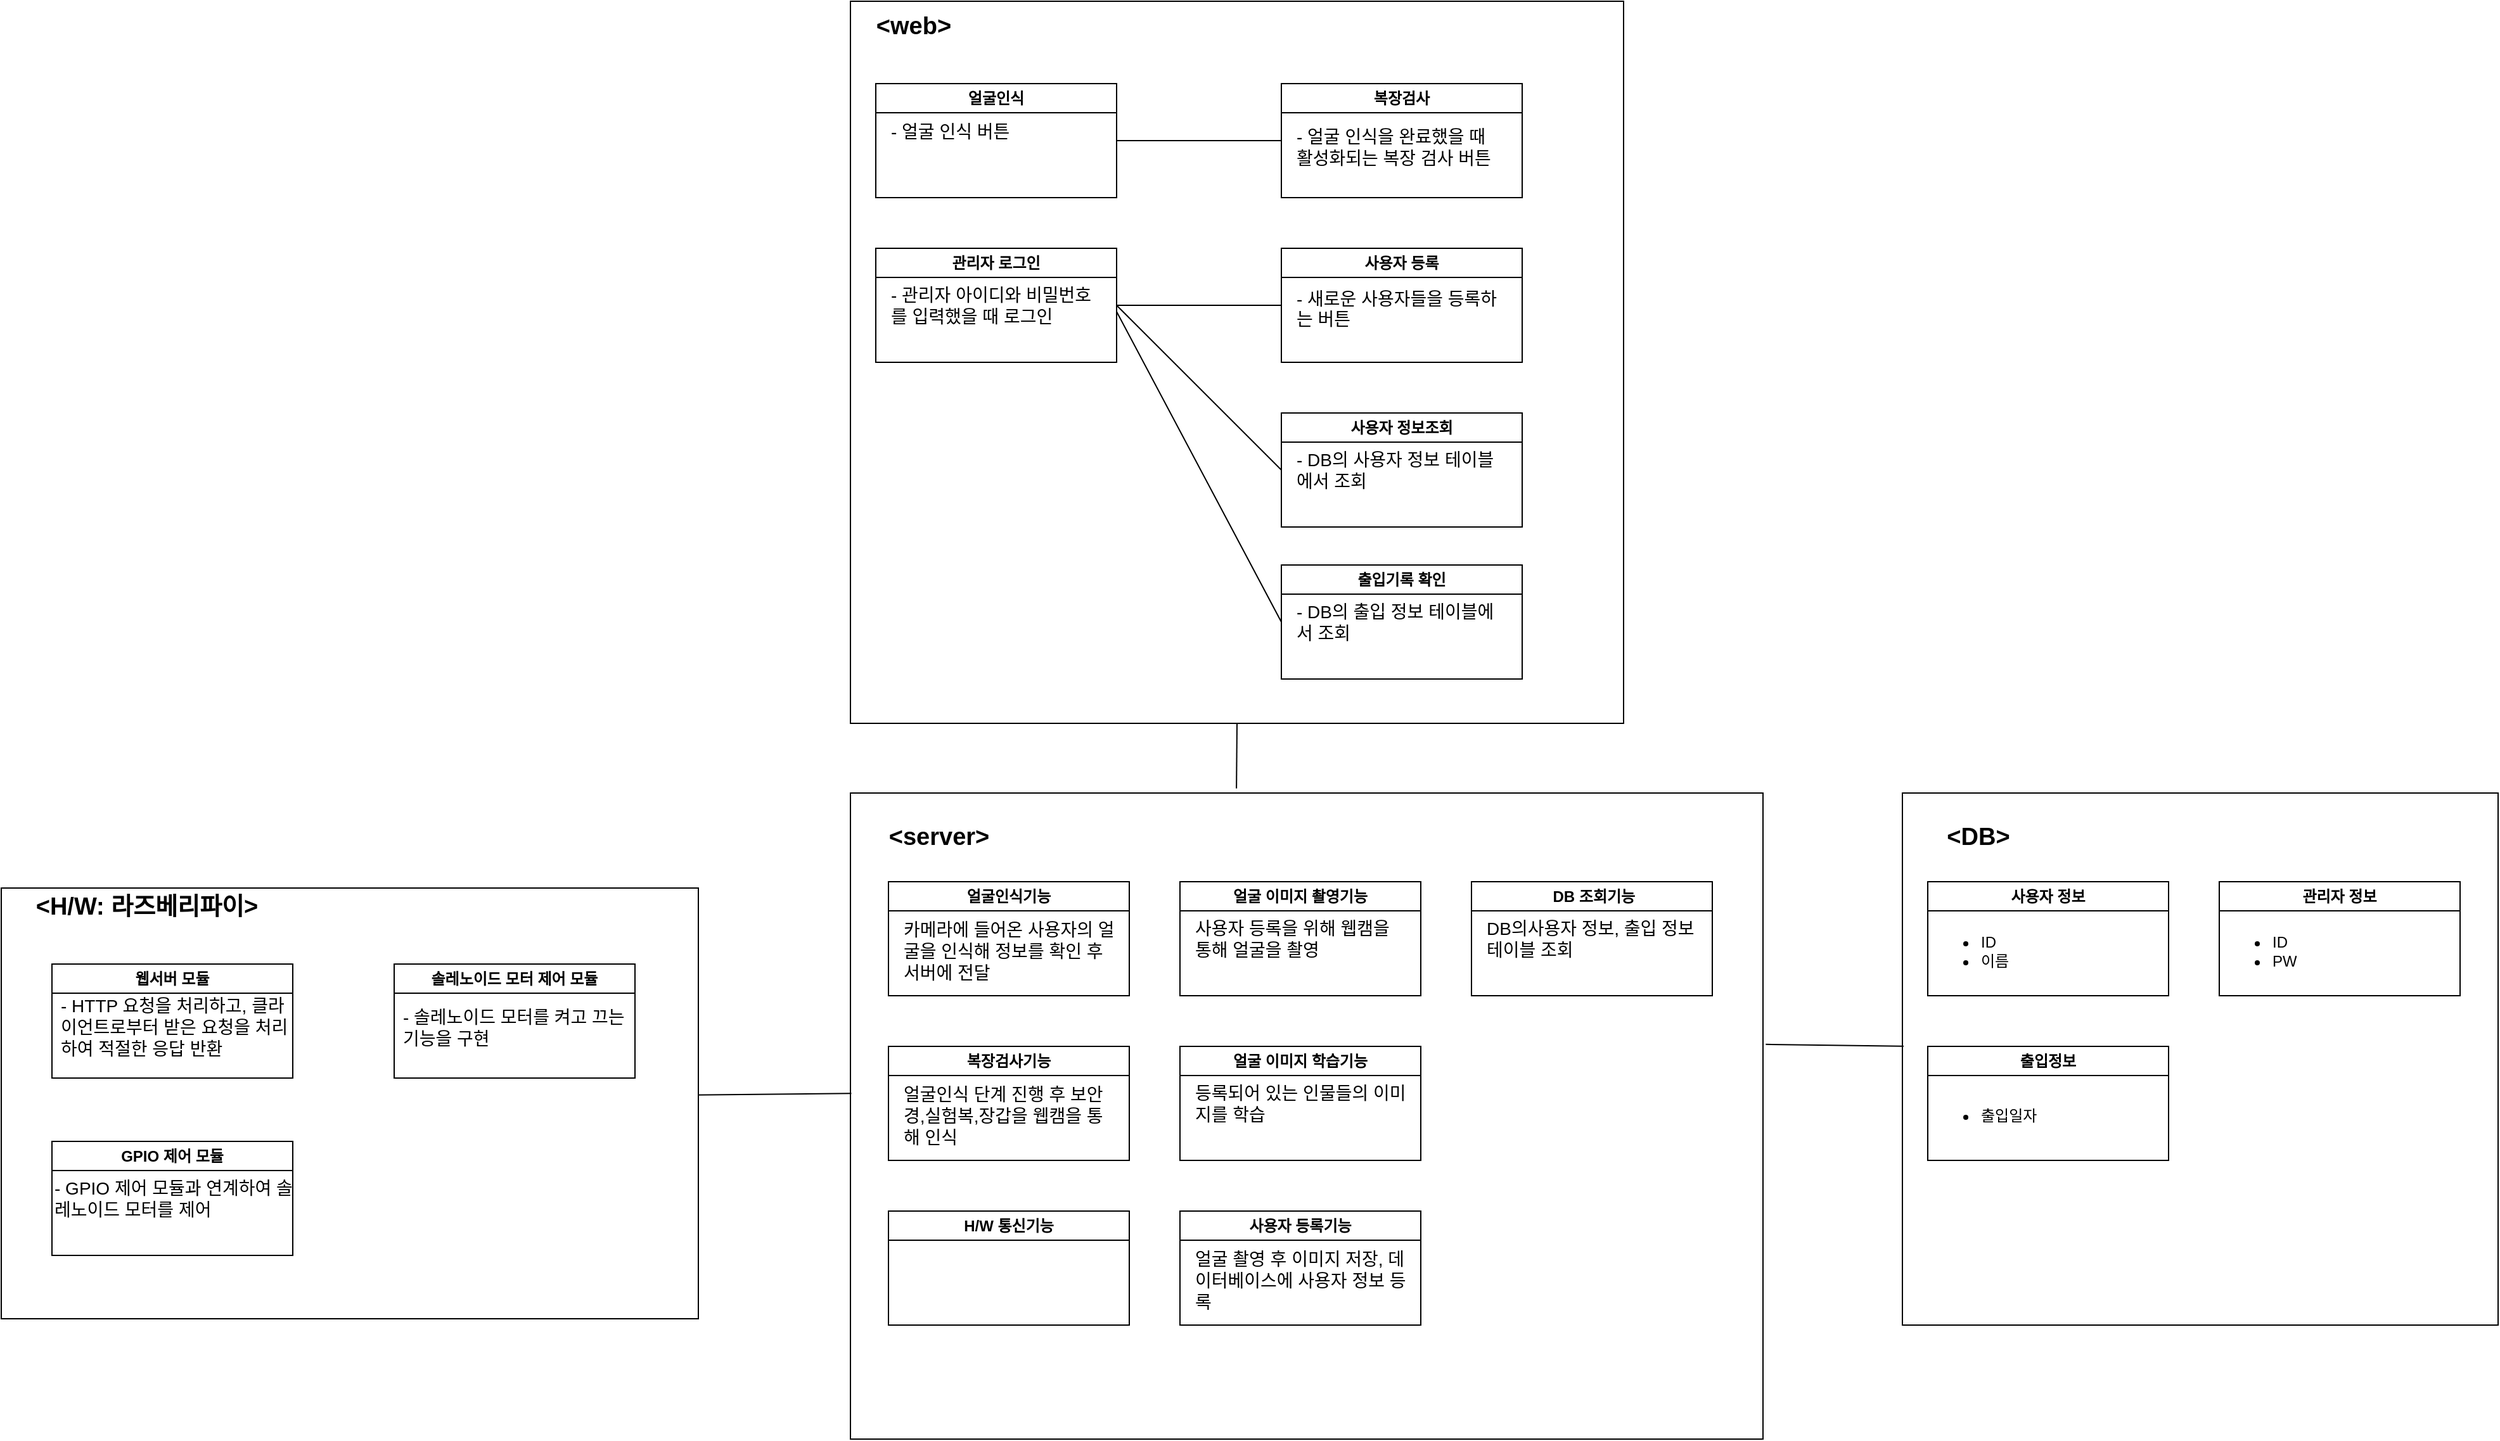 <mxfile version="24.0.7" type="github">
  <diagram name="페이지-1" id="cVkGqJgbz8isUfyHQbIr">
    <mxGraphModel dx="4052" dy="1393" grid="1" gridSize="10" guides="1" tooltips="1" connect="1" arrows="1" fold="1" page="1" pageScale="1" pageWidth="827" pageHeight="1169" math="0" shadow="0">
      <root>
        <mxCell id="0" />
        <mxCell id="1" parent="0" />
        <mxCell id="4EKOW522FUMu7rKATV5h-2" value="" style="rounded=0;whiteSpace=wrap;html=1;" vertex="1" parent="1">
          <mxGeometry x="120" y="15" width="610" height="570" as="geometry" />
        </mxCell>
        <mxCell id="4EKOW522FUMu7rKATV5h-3" value="얼굴인식" style="swimlane;whiteSpace=wrap;html=1;" vertex="1" parent="1">
          <mxGeometry x="140" y="80" width="190" height="90" as="geometry" />
        </mxCell>
        <mxCell id="4EKOW522FUMu7rKATV5h-4" value="&lt;div&gt;&lt;font style=&quot;font-size: 14px;&quot;&gt;- 얼굴 인식 버튼&lt;/font&gt;&lt;/div&gt;&lt;div&gt;&lt;br&gt;&lt;/div&gt;" style="text;html=1;align=left;verticalAlign=middle;whiteSpace=wrap;rounded=0;" vertex="1" parent="4EKOW522FUMu7rKATV5h-3">
          <mxGeometry x="10" y="30" width="130" height="30" as="geometry" />
        </mxCell>
        <mxCell id="4EKOW522FUMu7rKATV5h-5" value="&lt;font style=&quot;vertical-align: inherit;&quot;&gt;&lt;font style=&quot;vertical-align: inherit;&quot;&gt;복장검사&lt;/font&gt;&lt;/font&gt;" style="swimlane;whiteSpace=wrap;html=1;" vertex="1" parent="1">
          <mxGeometry x="460" y="80" width="190" height="90" as="geometry" />
        </mxCell>
        <mxCell id="4EKOW522FUMu7rKATV5h-6" value="&lt;font style=&quot;font-size: 14px;&quot;&gt;- 얼굴 인식을 완료했을 때 활성화되는 복장 검사 버튼&lt;/font&gt;" style="text;html=1;align=left;verticalAlign=middle;whiteSpace=wrap;rounded=0;" vertex="1" parent="4EKOW522FUMu7rKATV5h-5">
          <mxGeometry x="10" y="40" width="160" height="20" as="geometry" />
        </mxCell>
        <mxCell id="4EKOW522FUMu7rKATV5h-7" value="&amp;lt;web&amp;gt;" style="text;html=1;align=center;verticalAlign=middle;whiteSpace=wrap;rounded=0;fontStyle=1;fontSize=19;" vertex="1" parent="1">
          <mxGeometry x="140" y="20" width="60" height="30" as="geometry" />
        </mxCell>
        <mxCell id="4EKOW522FUMu7rKATV5h-8" value="&lt;font style=&quot;vertical-align: inherit;&quot;&gt;&lt;font style=&quot;vertical-align: inherit;&quot;&gt;관리자 로그인&lt;/font&gt;&lt;/font&gt;" style="swimlane;whiteSpace=wrap;html=1;startSize=23;" vertex="1" parent="1">
          <mxGeometry x="140" y="210" width="190" height="90" as="geometry" />
        </mxCell>
        <mxCell id="4EKOW522FUMu7rKATV5h-9" value="&lt;font style=&quot;font-size: 14px;&quot;&gt;- 관리자 아이디와 비밀번호를 입력했을 때 로그인&lt;/font&gt;" style="text;html=1;align=left;verticalAlign=middle;whiteSpace=wrap;rounded=0;" vertex="1" parent="4EKOW522FUMu7rKATV5h-8">
          <mxGeometry x="10" y="30" width="170" height="30" as="geometry" />
        </mxCell>
        <mxCell id="4EKOW522FUMu7rKATV5h-10" value="사용자 등록" style="swimlane;whiteSpace=wrap;html=1;startSize=23;" vertex="1" parent="1">
          <mxGeometry x="460" y="210" width="190" height="90" as="geometry" />
        </mxCell>
        <mxCell id="4EKOW522FUMu7rKATV5h-11" value="&lt;div&gt;&lt;font style=&quot;font-size: 14px;&quot;&gt;- 새로운 사용자들을 등록하는 버튼&lt;/font&gt;&lt;/div&gt;&lt;div&gt;&lt;br&gt;&lt;/div&gt;" style="text;html=1;align=left;verticalAlign=middle;whiteSpace=wrap;rounded=0;" vertex="1" parent="4EKOW522FUMu7rKATV5h-10">
          <mxGeometry x="10" y="40" width="170" height="30" as="geometry" />
        </mxCell>
        <mxCell id="4EKOW522FUMu7rKATV5h-12" value="&lt;font style=&quot;vertical-align: inherit;&quot;&gt;&lt;font style=&quot;vertical-align: inherit;&quot;&gt;사용자 정보조회&lt;/font&gt;&lt;/font&gt;" style="swimlane;whiteSpace=wrap;html=1;startSize=23;" vertex="1" parent="1">
          <mxGeometry x="460" y="340" width="190" height="90" as="geometry" />
        </mxCell>
        <mxCell id="4EKOW522FUMu7rKATV5h-13" value="&lt;font style=&quot;font-size: 14px;&quot;&gt;- DB의 사용자 정보 테이블에서 조회&lt;/font&gt;" style="text;html=1;align=left;verticalAlign=middle;whiteSpace=wrap;rounded=0;" vertex="1" parent="4EKOW522FUMu7rKATV5h-12">
          <mxGeometry x="10" y="30" width="160" height="30" as="geometry" />
        </mxCell>
        <mxCell id="4EKOW522FUMu7rKATV5h-14" value="&lt;font style=&quot;vertical-align: inherit;&quot;&gt;&lt;font style=&quot;vertical-align: inherit;&quot;&gt;출입기록 확인&lt;/font&gt;&lt;/font&gt;" style="swimlane;whiteSpace=wrap;html=1;startSize=23;" vertex="1" parent="1">
          <mxGeometry x="460" y="460" width="190" height="90" as="geometry" />
        </mxCell>
        <mxCell id="4EKOW522FUMu7rKATV5h-15" value="&lt;font style=&quot;font-size: 14px;&quot;&gt;- DB의 출입 정보 테이블에서 조회&lt;/font&gt;" style="text;html=1;align=left;verticalAlign=middle;whiteSpace=wrap;rounded=0;" vertex="1" parent="4EKOW522FUMu7rKATV5h-14">
          <mxGeometry x="10" y="30" width="160" height="30" as="geometry" />
        </mxCell>
        <mxCell id="4EKOW522FUMu7rKATV5h-16" value="" style="endArrow=none;html=1;rounded=0;entryX=1;entryY=0.5;entryDx=0;entryDy=0;exitX=0;exitY=0.5;exitDx=0;exitDy=0;" edge="1" parent="1" source="4EKOW522FUMu7rKATV5h-5" target="4EKOW522FUMu7rKATV5h-3">
          <mxGeometry width="50" height="50" relative="1" as="geometry">
            <mxPoint x="520" y="300" as="sourcePoint" />
            <mxPoint x="570" y="250" as="targetPoint" />
          </mxGeometry>
        </mxCell>
        <mxCell id="4EKOW522FUMu7rKATV5h-17" value="" style="endArrow=none;html=1;rounded=0;exitX=1;exitY=0.5;exitDx=0;exitDy=0;entryX=0;entryY=0.5;entryDx=0;entryDy=0;" edge="1" parent="1" source="4EKOW522FUMu7rKATV5h-8" target="4EKOW522FUMu7rKATV5h-10">
          <mxGeometry width="50" height="50" relative="1" as="geometry">
            <mxPoint x="520" y="310" as="sourcePoint" />
            <mxPoint x="370" y="255" as="targetPoint" />
          </mxGeometry>
        </mxCell>
        <mxCell id="4EKOW522FUMu7rKATV5h-18" value="" style="endArrow=none;html=1;rounded=0;entryX=1;entryY=0.5;entryDx=0;entryDy=0;exitX=0;exitY=0.5;exitDx=0;exitDy=0;" edge="1" parent="1" source="4EKOW522FUMu7rKATV5h-12" target="4EKOW522FUMu7rKATV5h-8">
          <mxGeometry width="50" height="50" relative="1" as="geometry">
            <mxPoint x="520" y="390" as="sourcePoint" />
            <mxPoint x="570" y="340" as="targetPoint" />
          </mxGeometry>
        </mxCell>
        <mxCell id="4EKOW522FUMu7rKATV5h-19" value="" style="endArrow=none;html=1;rounded=0;exitX=0;exitY=0.5;exitDx=0;exitDy=0;" edge="1" parent="1" source="4EKOW522FUMu7rKATV5h-14">
          <mxGeometry width="50" height="50" relative="1" as="geometry">
            <mxPoint x="520" y="390" as="sourcePoint" />
            <mxPoint x="330" y="260" as="targetPoint" />
          </mxGeometry>
        </mxCell>
        <mxCell id="4EKOW522FUMu7rKATV5h-20" value="" style="rounded=0;whiteSpace=wrap;html=1;" vertex="1" parent="1">
          <mxGeometry x="120" y="640" width="720" height="510" as="geometry" />
        </mxCell>
        <mxCell id="4EKOW522FUMu7rKATV5h-21" value="얼굴인식기능" style="swimlane;whiteSpace=wrap;html=1;" vertex="1" parent="1">
          <mxGeometry x="150" y="710" width="190" height="90" as="geometry" />
        </mxCell>
        <mxCell id="4EKOW522FUMu7rKATV5h-22" value="&lt;font style=&quot;font-size: 14px;&quot;&gt;카메라에 들어온 사용자의 얼굴을 인식해 정보를 확인 후 서버에 전달&lt;/font&gt;" style="text;html=1;align=left;verticalAlign=middle;whiteSpace=wrap;rounded=0;" vertex="1" parent="4EKOW522FUMu7rKATV5h-21">
          <mxGeometry x="10" y="40" width="170" height="30" as="geometry" />
        </mxCell>
        <mxCell id="4EKOW522FUMu7rKATV5h-23" value="복장검사기능" style="swimlane;whiteSpace=wrap;html=1;" vertex="1" parent="1">
          <mxGeometry x="150" y="840" width="190" height="90" as="geometry" />
        </mxCell>
        <mxCell id="4EKOW522FUMu7rKATV5h-24" value="&lt;font style=&quot;font-size: 14px;&quot;&gt;얼굴인식 단계 진행 후 보안경,실험복,장갑을 웹캠을 통해 인식&lt;/font&gt;" style="text;html=1;align=left;verticalAlign=middle;whiteSpace=wrap;rounded=0;" vertex="1" parent="4EKOW522FUMu7rKATV5h-23">
          <mxGeometry x="10" y="40" width="170" height="30" as="geometry" />
        </mxCell>
        <mxCell id="4EKOW522FUMu7rKATV5h-25" value="H/W 통신기능" style="swimlane;whiteSpace=wrap;html=1;" vertex="1" parent="1">
          <mxGeometry x="150" y="970" width="190" height="90" as="geometry" />
        </mxCell>
        <mxCell id="4EKOW522FUMu7rKATV5h-26" value="얼굴 이미지 촬영기능" style="swimlane;whiteSpace=wrap;html=1;" vertex="1" parent="1">
          <mxGeometry x="380" y="710" width="190" height="90" as="geometry" />
        </mxCell>
        <mxCell id="4EKOW522FUMu7rKATV5h-27" value="&lt;font style=&quot;font-size: 14px;&quot;&gt;사용자 등록을 위해 웹캠을 통해 얼굴을 촬영&lt;/font&gt;" style="text;html=1;align=left;verticalAlign=middle;whiteSpace=wrap;rounded=0;" vertex="1" parent="4EKOW522FUMu7rKATV5h-26">
          <mxGeometry x="10" y="30" width="170" height="30" as="geometry" />
        </mxCell>
        <mxCell id="4EKOW522FUMu7rKATV5h-28" value="얼굴 이미지 학습기능" style="swimlane;whiteSpace=wrap;html=1;" vertex="1" parent="1">
          <mxGeometry x="380" y="840" width="190" height="90" as="geometry" />
        </mxCell>
        <mxCell id="4EKOW522FUMu7rKATV5h-29" value="&lt;font style=&quot;font-size: 14px;&quot;&gt;등록되어 있는 인물들의 이미지를 학습&lt;/font&gt;" style="text;html=1;align=left;verticalAlign=middle;whiteSpace=wrap;rounded=0;" vertex="1" parent="4EKOW522FUMu7rKATV5h-28">
          <mxGeometry x="10" y="30" width="170" height="30" as="geometry" />
        </mxCell>
        <mxCell id="4EKOW522FUMu7rKATV5h-30" value="사용자 등록기능" style="swimlane;whiteSpace=wrap;html=1;" vertex="1" parent="1">
          <mxGeometry x="380" y="970" width="190" height="90" as="geometry" />
        </mxCell>
        <mxCell id="4EKOW522FUMu7rKATV5h-31" value="&lt;div&gt;&lt;span style=&quot;font-size: 14px;&quot;&gt;얼굴 촬영 후 이미지 저장, 데이터베이스에 사용자 정보 등록&lt;/span&gt;&lt;/div&gt;" style="text;html=1;align=left;verticalAlign=middle;whiteSpace=wrap;rounded=0;" vertex="1" parent="4EKOW522FUMu7rKATV5h-30">
          <mxGeometry x="10" y="40" width="170" height="30" as="geometry" />
        </mxCell>
        <mxCell id="4EKOW522FUMu7rKATV5h-32" value="&amp;nbsp;DB 조회기능" style="swimlane;whiteSpace=wrap;html=1;" vertex="1" parent="1">
          <mxGeometry x="610" y="710" width="190" height="90" as="geometry" />
        </mxCell>
        <mxCell id="4EKOW522FUMu7rKATV5h-33" value="&amp;lt;server&amp;gt;" style="text;html=1;align=center;verticalAlign=middle;whiteSpace=wrap;rounded=0;fontStyle=1;fontSize=19;" vertex="1" parent="1">
          <mxGeometry x="160" y="660" width="60" height="30" as="geometry" />
        </mxCell>
        <mxCell id="4EKOW522FUMu7rKATV5h-34" value="" style="rounded=0;whiteSpace=wrap;html=1;" vertex="1" parent="1">
          <mxGeometry x="950" y="640" width="470" height="420" as="geometry" />
        </mxCell>
        <mxCell id="4EKOW522FUMu7rKATV5h-35" value="사용자 정보" style="swimlane;whiteSpace=wrap;html=1;" vertex="1" parent="1">
          <mxGeometry x="970" y="710" width="190" height="90" as="geometry">
            <mxRectangle x="970" y="710" width="100" height="30" as="alternateBounds" />
          </mxGeometry>
        </mxCell>
        <mxCell id="4EKOW522FUMu7rKATV5h-36" value="&lt;ul&gt;&lt;li&gt;ID&lt;/li&gt;&lt;li&gt;이름&lt;/li&gt;&lt;/ul&gt;" style="text;strokeColor=none;fillColor=none;html=1;whiteSpace=wrap;verticalAlign=middle;overflow=hidden;" vertex="1" parent="4EKOW522FUMu7rKATV5h-35">
          <mxGeometry y="20" width="130" height="70" as="geometry" />
        </mxCell>
        <mxCell id="4EKOW522FUMu7rKATV5h-37" value="출입정보" style="swimlane;whiteSpace=wrap;html=1;" vertex="1" parent="1">
          <mxGeometry x="970" y="840" width="190" height="90" as="geometry" />
        </mxCell>
        <mxCell id="4EKOW522FUMu7rKATV5h-38" value="관리자 정보" style="swimlane;whiteSpace=wrap;html=1;startSize=23;" vertex="1" parent="1">
          <mxGeometry x="1200" y="710" width="190" height="90" as="geometry" />
        </mxCell>
        <mxCell id="4EKOW522FUMu7rKATV5h-39" value="&lt;ul&gt;&lt;li&gt;ID&lt;/li&gt;&lt;li&gt;PW&lt;/li&gt;&lt;/ul&gt;" style="text;strokeColor=none;fillColor=none;html=1;whiteSpace=wrap;verticalAlign=middle;overflow=hidden;" vertex="1" parent="1">
          <mxGeometry x="1200" y="730" width="130" height="70" as="geometry" />
        </mxCell>
        <mxCell id="4EKOW522FUMu7rKATV5h-40" value="&lt;ul&gt;&lt;li&gt;출입일자&lt;/li&gt;&lt;/ul&gt;" style="text;strokeColor=none;fillColor=none;html=1;whiteSpace=wrap;verticalAlign=middle;overflow=hidden;" vertex="1" parent="1">
          <mxGeometry x="970" y="860" width="130" height="70" as="geometry" />
        </mxCell>
        <mxCell id="4EKOW522FUMu7rKATV5h-42" value="&amp;lt;DB&amp;gt;" style="text;html=1;align=center;verticalAlign=middle;whiteSpace=wrap;rounded=0;fontStyle=1;fontSize=19;" vertex="1" parent="1">
          <mxGeometry x="980" y="660" width="60" height="30" as="geometry" />
        </mxCell>
        <mxCell id="4EKOW522FUMu7rKATV5h-45" value="" style="endArrow=none;html=1;rounded=0;entryX=0.5;entryY=1;entryDx=0;entryDy=0;exitX=0.423;exitY=-0.007;exitDx=0;exitDy=0;exitPerimeter=0;" edge="1" parent="1" source="4EKOW522FUMu7rKATV5h-20" target="4EKOW522FUMu7rKATV5h-2">
          <mxGeometry width="50" height="50" relative="1" as="geometry">
            <mxPoint x="620" y="590" as="sourcePoint" />
            <mxPoint x="670" y="540" as="targetPoint" />
          </mxGeometry>
        </mxCell>
        <mxCell id="4EKOW522FUMu7rKATV5h-46" value="" style="endArrow=none;html=1;rounded=0;entryX=0.002;entryY=0.476;entryDx=0;entryDy=0;entryPerimeter=0;exitX=1.003;exitY=0.389;exitDx=0;exitDy=0;exitPerimeter=0;" edge="1" parent="1" source="4EKOW522FUMu7rKATV5h-20" target="4EKOW522FUMu7rKATV5h-34">
          <mxGeometry width="50" height="50" relative="1" as="geometry">
            <mxPoint x="620" y="590" as="sourcePoint" />
            <mxPoint x="670" y="540" as="targetPoint" />
          </mxGeometry>
        </mxCell>
        <mxCell id="4EKOW522FUMu7rKATV5h-47" value="" style="endArrow=none;html=1;rounded=0;exitX=0.001;exitY=0.465;exitDx=0;exitDy=0;exitPerimeter=0;" edge="1" parent="1" source="4EKOW522FUMu7rKATV5h-20">
          <mxGeometry width="50" height="50" relative="1" as="geometry">
            <mxPoint x="510.16" y="1203.57" as="sourcePoint" />
            <mxPoint x="-160" y="880" as="targetPoint" />
          </mxGeometry>
        </mxCell>
        <mxCell id="4EKOW522FUMu7rKATV5h-49" value="&lt;font style=&quot;font-size: 14px;&quot;&gt;DB의사용자 정보, 출입 정보 테이블 조회&lt;/font&gt;" style="text;html=1;align=left;verticalAlign=middle;whiteSpace=wrap;rounded=0;" vertex="1" parent="1">
          <mxGeometry x="620" y="740" width="170" height="30" as="geometry" />
        </mxCell>
        <mxCell id="4EKOW522FUMu7rKATV5h-1" value="" style="rounded=0;whiteSpace=wrap;html=1;" vertex="1" parent="1">
          <mxGeometry x="-550" y="715" width="550" height="340" as="geometry" />
        </mxCell>
        <mxCell id="4EKOW522FUMu7rKATV5h-41" value="&amp;lt;H/W: 라즈베리파이&amp;gt;" style="text;html=1;align=center;verticalAlign=middle;whiteSpace=wrap;rounded=0;fontStyle=1;fontSize=19;" vertex="1" parent="1">
          <mxGeometry x="-550" y="715" width="230" height="30" as="geometry" />
        </mxCell>
        <mxCell id="4EKOW522FUMu7rKATV5h-43" value="웹서버 모듈" style="swimlane;whiteSpace=wrap;html=1;" vertex="1" parent="1">
          <mxGeometry x="-510" y="775" width="190" height="90" as="geometry" />
        </mxCell>
        <mxCell id="4EKOW522FUMu7rKATV5h-50" value="&lt;font style=&quot;font-size: 14px;&quot;&gt;- HTTP 요청을 처리하고, 클라이언트로부터 받은 요청을 처리하여 적절한 응답 반환&lt;/font&gt;" style="text;html=1;align=left;verticalAlign=middle;whiteSpace=wrap;rounded=0;" vertex="1" parent="4EKOW522FUMu7rKATV5h-43">
          <mxGeometry x="5" y="35" width="185" height="30" as="geometry" />
        </mxCell>
        <mxCell id="4EKOW522FUMu7rKATV5h-44" value="&lt;span style=&quot;font-size: 12px;&quot;&gt;솔레노이드 모터 제어 모듈&lt;/span&gt;" style="swimlane;whiteSpace=wrap;html=1;" vertex="1" parent="1">
          <mxGeometry x="-240" y="775" width="190" height="90" as="geometry" />
        </mxCell>
        <mxCell id="4EKOW522FUMu7rKATV5h-48" value="GPIO 제어 모듈" style="swimlane;whiteSpace=wrap;html=1;" vertex="1" parent="1">
          <mxGeometry x="-510" y="915" width="190" height="90" as="geometry" />
        </mxCell>
        <mxCell id="4EKOW522FUMu7rKATV5h-51" value="&lt;font style=&quot;font-size: 14px;&quot;&gt;- 솔레노이드 모터를 켜고 끄는 기능을 구현&amp;nbsp;&amp;nbsp;&lt;/font&gt;" style="text;html=1;align=left;verticalAlign=middle;whiteSpace=wrap;rounded=0;" vertex="1" parent="1">
          <mxGeometry x="-235" y="810" width="185" height="30" as="geometry" />
        </mxCell>
        <mxCell id="4EKOW522FUMu7rKATV5h-53" value="&lt;font style=&quot;font-size: 14px;&quot;&gt;- GPIO 제어 모듈과 연계하여 솔레노이드 모터를 제어&lt;/font&gt;" style="text;html=1;align=left;verticalAlign=middle;whiteSpace=wrap;rounded=0;" vertex="1" parent="1">
          <mxGeometry x="-510" y="945" width="190" height="30" as="geometry" />
        </mxCell>
      </root>
    </mxGraphModel>
  </diagram>
</mxfile>
